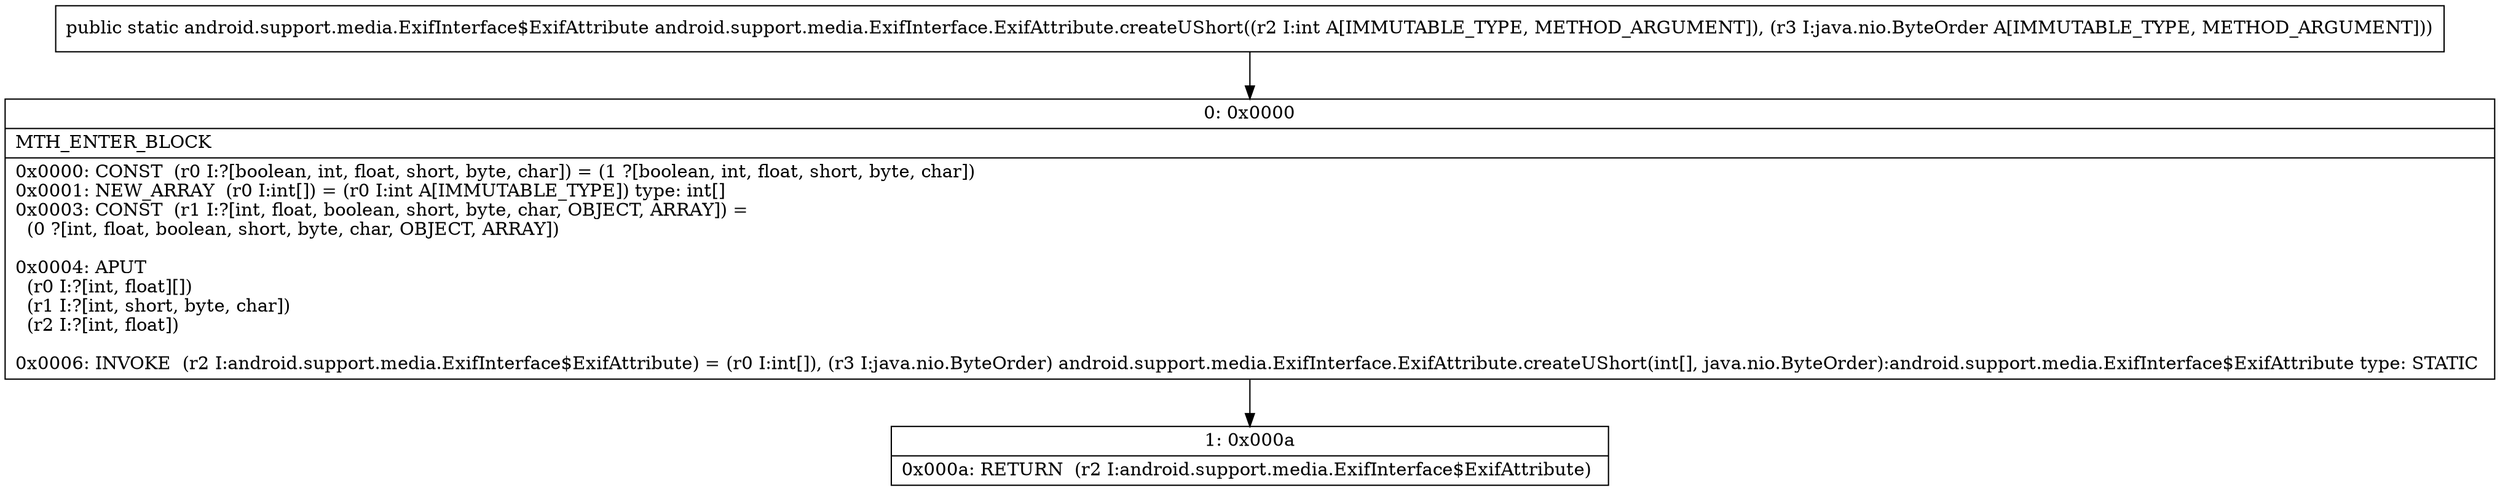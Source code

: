digraph "CFG forandroid.support.media.ExifInterface.ExifAttribute.createUShort(ILjava\/nio\/ByteOrder;)Landroid\/support\/media\/ExifInterface$ExifAttribute;" {
Node_0 [shape=record,label="{0\:\ 0x0000|MTH_ENTER_BLOCK\l|0x0000: CONST  (r0 I:?[boolean, int, float, short, byte, char]) = (1 ?[boolean, int, float, short, byte, char]) \l0x0001: NEW_ARRAY  (r0 I:int[]) = (r0 I:int A[IMMUTABLE_TYPE]) type: int[] \l0x0003: CONST  (r1 I:?[int, float, boolean, short, byte, char, OBJECT, ARRAY]) = \l  (0 ?[int, float, boolean, short, byte, char, OBJECT, ARRAY])\l \l0x0004: APUT  \l  (r0 I:?[int, float][])\l  (r1 I:?[int, short, byte, char])\l  (r2 I:?[int, float])\l \l0x0006: INVOKE  (r2 I:android.support.media.ExifInterface$ExifAttribute) = (r0 I:int[]), (r3 I:java.nio.ByteOrder) android.support.media.ExifInterface.ExifAttribute.createUShort(int[], java.nio.ByteOrder):android.support.media.ExifInterface$ExifAttribute type: STATIC \l}"];
Node_1 [shape=record,label="{1\:\ 0x000a|0x000a: RETURN  (r2 I:android.support.media.ExifInterface$ExifAttribute) \l}"];
MethodNode[shape=record,label="{public static android.support.media.ExifInterface$ExifAttribute android.support.media.ExifInterface.ExifAttribute.createUShort((r2 I:int A[IMMUTABLE_TYPE, METHOD_ARGUMENT]), (r3 I:java.nio.ByteOrder A[IMMUTABLE_TYPE, METHOD_ARGUMENT])) }"];
MethodNode -> Node_0;
Node_0 -> Node_1;
}

